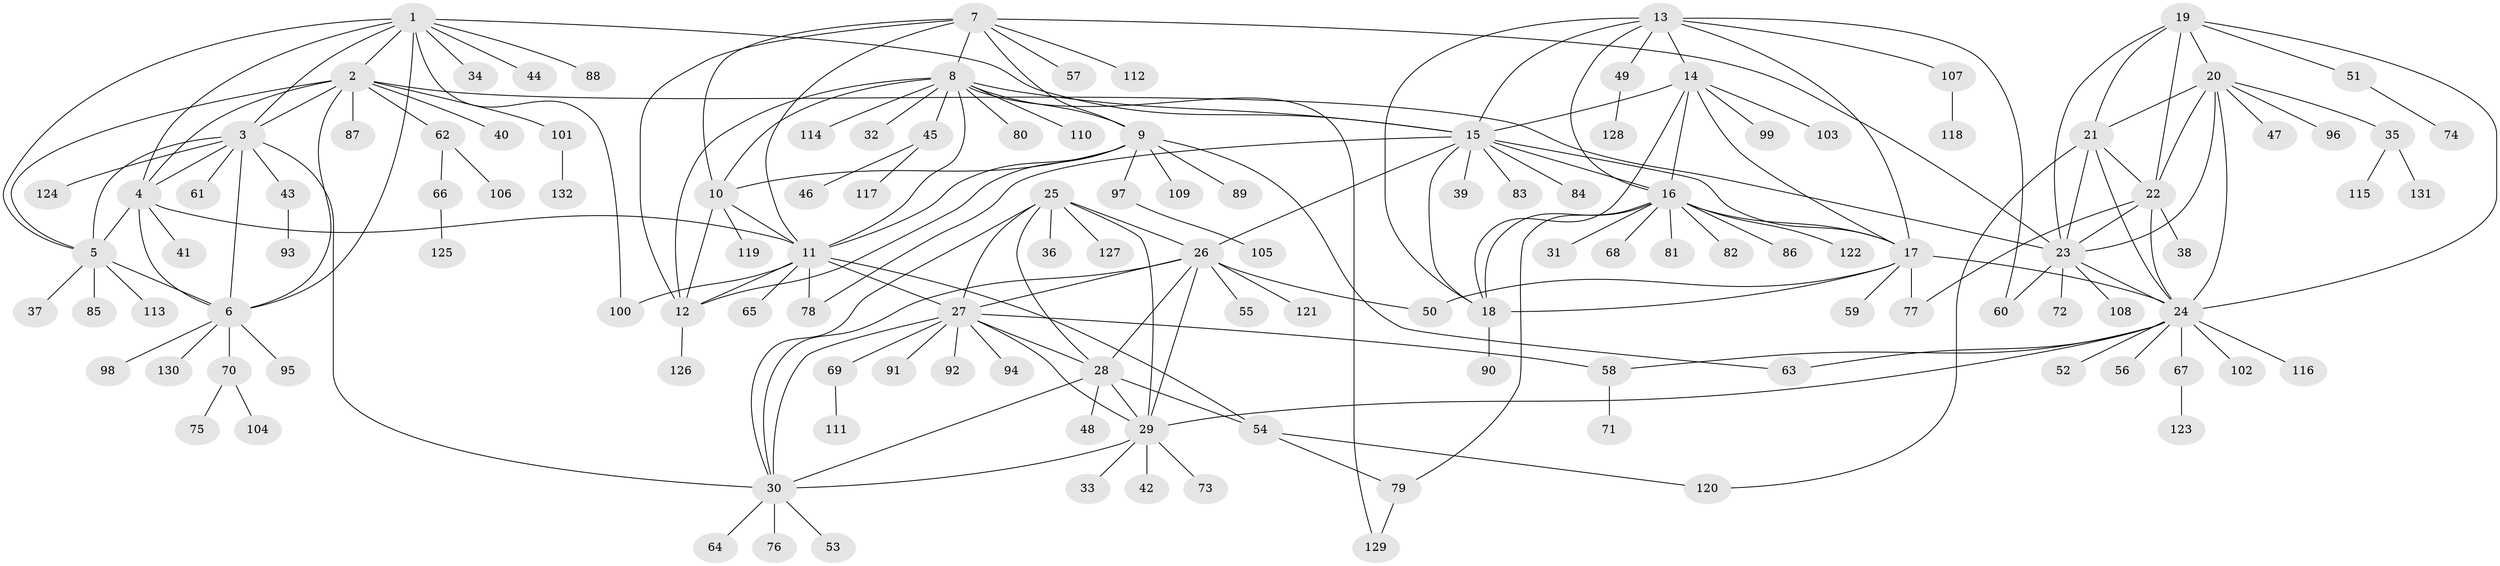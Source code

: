 // Generated by graph-tools (version 1.1) at 2025/11/02/27/25 16:11:33]
// undirected, 132 vertices, 198 edges
graph export_dot {
graph [start="1"]
  node [color=gray90,style=filled];
  1;
  2;
  3;
  4;
  5;
  6;
  7;
  8;
  9;
  10;
  11;
  12;
  13;
  14;
  15;
  16;
  17;
  18;
  19;
  20;
  21;
  22;
  23;
  24;
  25;
  26;
  27;
  28;
  29;
  30;
  31;
  32;
  33;
  34;
  35;
  36;
  37;
  38;
  39;
  40;
  41;
  42;
  43;
  44;
  45;
  46;
  47;
  48;
  49;
  50;
  51;
  52;
  53;
  54;
  55;
  56;
  57;
  58;
  59;
  60;
  61;
  62;
  63;
  64;
  65;
  66;
  67;
  68;
  69;
  70;
  71;
  72;
  73;
  74;
  75;
  76;
  77;
  78;
  79;
  80;
  81;
  82;
  83;
  84;
  85;
  86;
  87;
  88;
  89;
  90;
  91;
  92;
  93;
  94;
  95;
  96;
  97;
  98;
  99;
  100;
  101;
  102;
  103;
  104;
  105;
  106;
  107;
  108;
  109;
  110;
  111;
  112;
  113;
  114;
  115;
  116;
  117;
  118;
  119;
  120;
  121;
  122;
  123;
  124;
  125;
  126;
  127;
  128;
  129;
  130;
  131;
  132;
  1 -- 2;
  1 -- 3;
  1 -- 4;
  1 -- 5;
  1 -- 6;
  1 -- 15;
  1 -- 34;
  1 -- 44;
  1 -- 88;
  1 -- 100;
  2 -- 3;
  2 -- 4;
  2 -- 5;
  2 -- 6;
  2 -- 23;
  2 -- 40;
  2 -- 62;
  2 -- 87;
  2 -- 101;
  3 -- 4;
  3 -- 5;
  3 -- 6;
  3 -- 30;
  3 -- 43;
  3 -- 61;
  3 -- 124;
  4 -- 5;
  4 -- 6;
  4 -- 11;
  4 -- 41;
  5 -- 6;
  5 -- 37;
  5 -- 85;
  5 -- 113;
  6 -- 70;
  6 -- 95;
  6 -- 98;
  6 -- 130;
  7 -- 8;
  7 -- 9;
  7 -- 10;
  7 -- 11;
  7 -- 12;
  7 -- 23;
  7 -- 57;
  7 -- 112;
  8 -- 9;
  8 -- 10;
  8 -- 11;
  8 -- 12;
  8 -- 15;
  8 -- 32;
  8 -- 45;
  8 -- 80;
  8 -- 110;
  8 -- 114;
  8 -- 129;
  9 -- 10;
  9 -- 11;
  9 -- 12;
  9 -- 63;
  9 -- 89;
  9 -- 97;
  9 -- 109;
  10 -- 11;
  10 -- 12;
  10 -- 119;
  11 -- 12;
  11 -- 27;
  11 -- 54;
  11 -- 65;
  11 -- 78;
  11 -- 100;
  12 -- 126;
  13 -- 14;
  13 -- 15;
  13 -- 16;
  13 -- 17;
  13 -- 18;
  13 -- 49;
  13 -- 60;
  13 -- 107;
  14 -- 15;
  14 -- 16;
  14 -- 17;
  14 -- 18;
  14 -- 99;
  14 -- 103;
  15 -- 16;
  15 -- 17;
  15 -- 18;
  15 -- 26;
  15 -- 39;
  15 -- 78;
  15 -- 83;
  15 -- 84;
  16 -- 17;
  16 -- 18;
  16 -- 31;
  16 -- 68;
  16 -- 79;
  16 -- 81;
  16 -- 82;
  16 -- 86;
  16 -- 122;
  17 -- 18;
  17 -- 24;
  17 -- 50;
  17 -- 59;
  17 -- 77;
  18 -- 90;
  19 -- 20;
  19 -- 21;
  19 -- 22;
  19 -- 23;
  19 -- 24;
  19 -- 51;
  20 -- 21;
  20 -- 22;
  20 -- 23;
  20 -- 24;
  20 -- 35;
  20 -- 47;
  20 -- 96;
  21 -- 22;
  21 -- 23;
  21 -- 24;
  21 -- 120;
  22 -- 23;
  22 -- 24;
  22 -- 38;
  22 -- 77;
  23 -- 24;
  23 -- 60;
  23 -- 72;
  23 -- 108;
  24 -- 29;
  24 -- 52;
  24 -- 56;
  24 -- 58;
  24 -- 63;
  24 -- 67;
  24 -- 102;
  24 -- 116;
  25 -- 26;
  25 -- 27;
  25 -- 28;
  25 -- 29;
  25 -- 30;
  25 -- 36;
  25 -- 127;
  26 -- 27;
  26 -- 28;
  26 -- 29;
  26 -- 30;
  26 -- 50;
  26 -- 55;
  26 -- 121;
  27 -- 28;
  27 -- 29;
  27 -- 30;
  27 -- 58;
  27 -- 69;
  27 -- 91;
  27 -- 92;
  27 -- 94;
  28 -- 29;
  28 -- 30;
  28 -- 48;
  28 -- 54;
  29 -- 30;
  29 -- 33;
  29 -- 42;
  29 -- 73;
  30 -- 53;
  30 -- 64;
  30 -- 76;
  35 -- 115;
  35 -- 131;
  43 -- 93;
  45 -- 46;
  45 -- 117;
  49 -- 128;
  51 -- 74;
  54 -- 79;
  54 -- 120;
  58 -- 71;
  62 -- 66;
  62 -- 106;
  66 -- 125;
  67 -- 123;
  69 -- 111;
  70 -- 75;
  70 -- 104;
  79 -- 129;
  97 -- 105;
  101 -- 132;
  107 -- 118;
}
